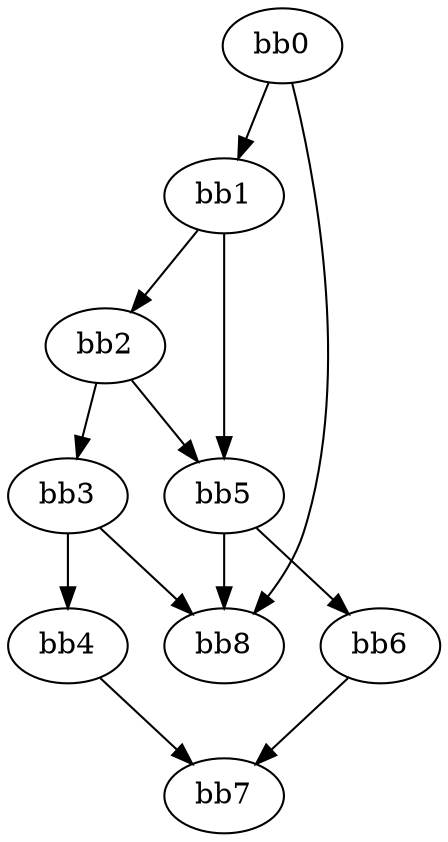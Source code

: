 digraph {
    0 [ label = "bb0\l" ]
    1 [ label = "bb1\l" ]
    2 [ label = "bb2\l" ]
    3 [ label = "bb3\l" ]
    4 [ label = "bb4\l" ]
    5 [ label = "bb5\l" ]
    6 [ label = "bb6\l" ]
    7 [ label = "bb7\l" ]
    8 [ label = "bb8\l" ]
    0 -> 1 [ ]
    0 -> 8 [ ]
    1 -> 2 [ ]
    1 -> 5 [ ]
    2 -> 3 [ ]
    2 -> 5 [ ]
    3 -> 4 [ ]
    3 -> 8 [ ]
    4 -> 7 [ ]
    5 -> 6 [ ]
    5 -> 8 [ ]
    6 -> 7 [ ]
}

